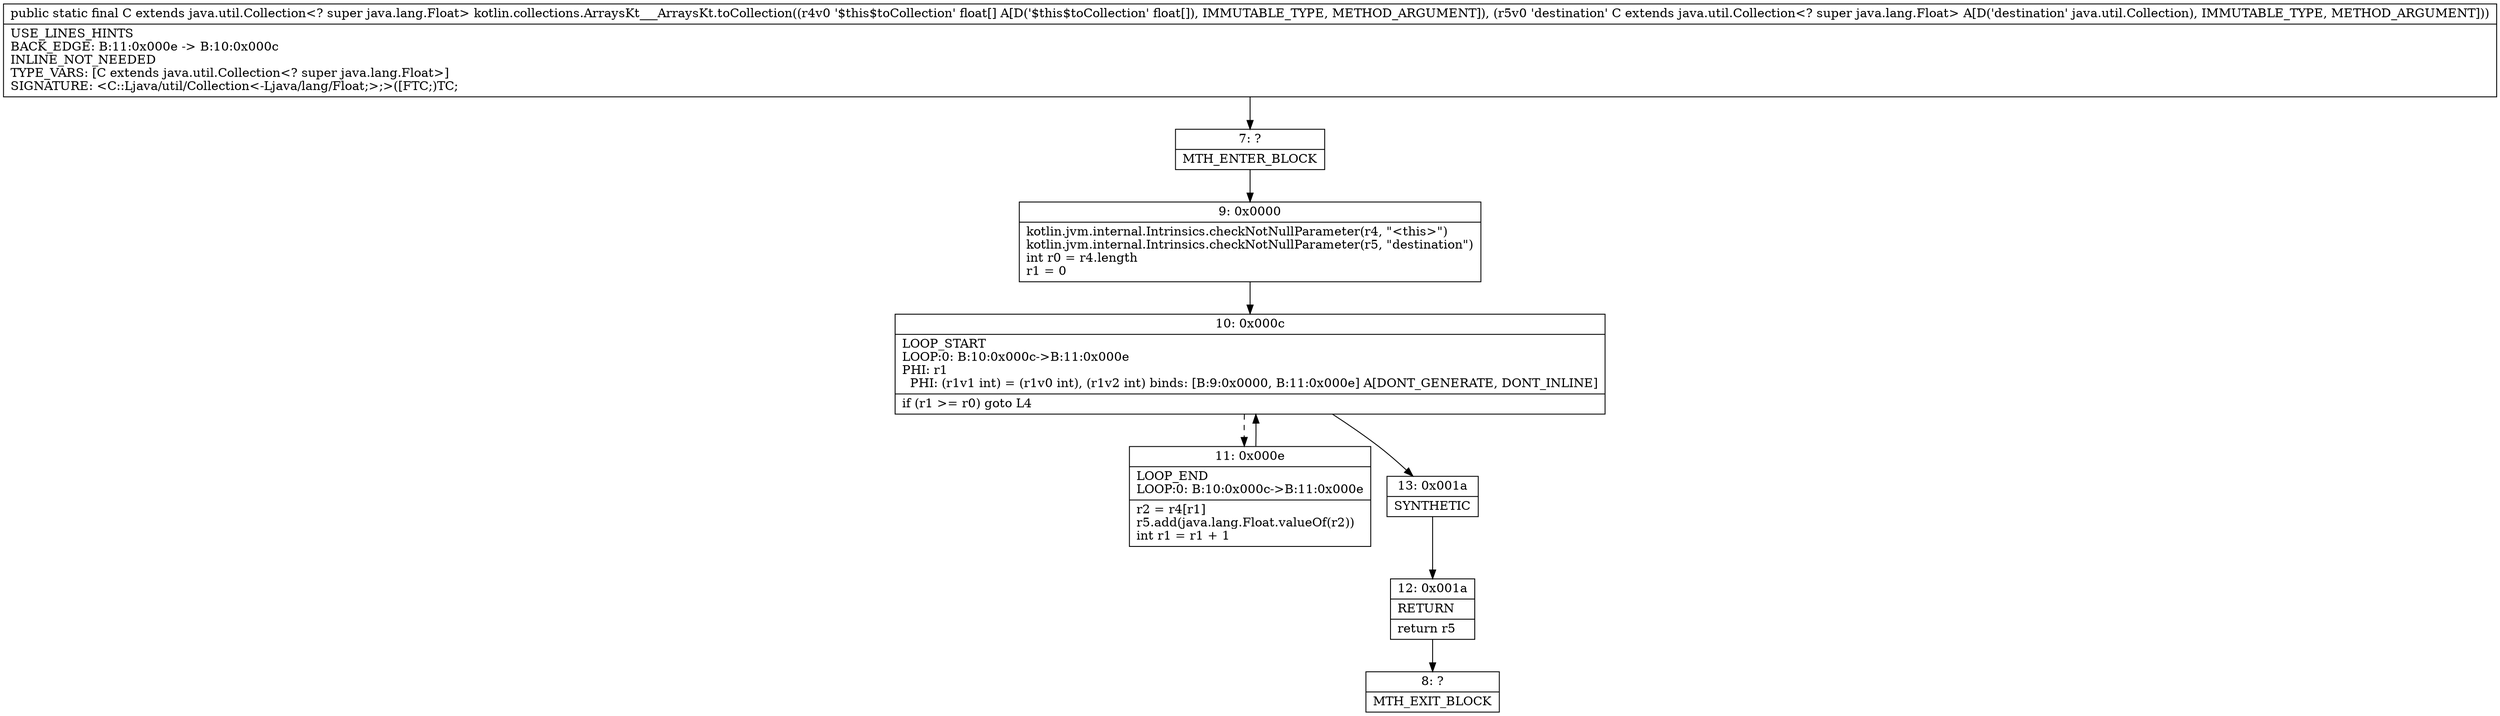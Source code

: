 digraph "CFG forkotlin.collections.ArraysKt___ArraysKt.toCollection([FLjava\/util\/Collection;)Ljava\/util\/Collection;" {
Node_7 [shape=record,label="{7\:\ ?|MTH_ENTER_BLOCK\l}"];
Node_9 [shape=record,label="{9\:\ 0x0000|kotlin.jvm.internal.Intrinsics.checkNotNullParameter(r4, \"\<this\>\")\lkotlin.jvm.internal.Intrinsics.checkNotNullParameter(r5, \"destination\")\lint r0 = r4.length\lr1 = 0\l}"];
Node_10 [shape=record,label="{10\:\ 0x000c|LOOP_START\lLOOP:0: B:10:0x000c\-\>B:11:0x000e\lPHI: r1 \l  PHI: (r1v1 int) = (r1v0 int), (r1v2 int) binds: [B:9:0x0000, B:11:0x000e] A[DONT_GENERATE, DONT_INLINE]\l|if (r1 \>= r0) goto L4\l}"];
Node_11 [shape=record,label="{11\:\ 0x000e|LOOP_END\lLOOP:0: B:10:0x000c\-\>B:11:0x000e\l|r2 = r4[r1]\lr5.add(java.lang.Float.valueOf(r2))\lint r1 = r1 + 1\l}"];
Node_13 [shape=record,label="{13\:\ 0x001a|SYNTHETIC\l}"];
Node_12 [shape=record,label="{12\:\ 0x001a|RETURN\l|return r5\l}"];
Node_8 [shape=record,label="{8\:\ ?|MTH_EXIT_BLOCK\l}"];
MethodNode[shape=record,label="{public static final C extends java.util.Collection\<? super java.lang.Float\> kotlin.collections.ArraysKt___ArraysKt.toCollection((r4v0 '$this$toCollection' float[] A[D('$this$toCollection' float[]), IMMUTABLE_TYPE, METHOD_ARGUMENT]), (r5v0 'destination' C extends java.util.Collection\<? super java.lang.Float\> A[D('destination' java.util.Collection), IMMUTABLE_TYPE, METHOD_ARGUMENT]))  | USE_LINES_HINTS\lBACK_EDGE: B:11:0x000e \-\> B:10:0x000c\lINLINE_NOT_NEEDED\lTYPE_VARS: [C extends java.util.Collection\<? super java.lang.Float\>]\lSIGNATURE: \<C::Ljava\/util\/Collection\<\-Ljava\/lang\/Float;\>;\>([FTC;)TC;\l}"];
MethodNode -> Node_7;Node_7 -> Node_9;
Node_9 -> Node_10;
Node_10 -> Node_11[style=dashed];
Node_10 -> Node_13;
Node_11 -> Node_10;
Node_13 -> Node_12;
Node_12 -> Node_8;
}

